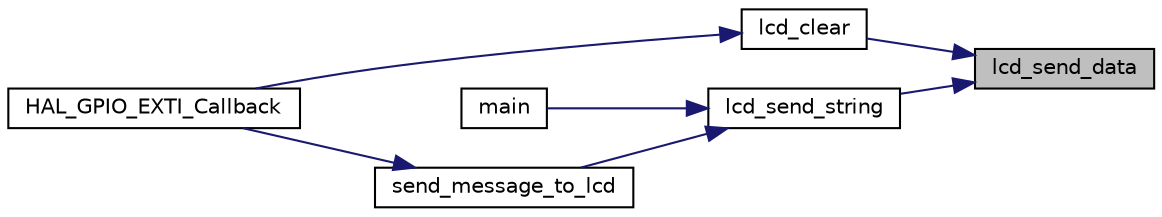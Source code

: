 digraph "lcd_send_data"
{
 // LATEX_PDF_SIZE
  edge [fontname="Helvetica",fontsize="10",labelfontname="Helvetica",labelfontsize="10"];
  node [fontname="Helvetica",fontsize="10",shape=record];
  rankdir="RL";
  Node1 [label="lcd_send_data",height=0.2,width=0.4,color="black", fillcolor="grey75", style="filled", fontcolor="black",tooltip=" "];
  Node1 -> Node2 [dir="back",color="midnightblue",fontsize="10",style="solid",fontname="Helvetica"];
  Node2 [label="lcd_clear",height=0.2,width=0.4,color="black", fillcolor="white", style="filled",URL="$lcd_8c.html#ad235a86241458b1e7b8771688bfdaf9a",tooltip=" "];
  Node2 -> Node3 [dir="back",color="midnightblue",fontsize="10",style="solid",fontname="Helvetica"];
  Node3 [label="HAL_GPIO_EXTI_Callback",height=0.2,width=0.4,color="black", fillcolor="white", style="filled",URL="$main_8c.html#a0cd91fd3a9608559c2a87a8ba6cba55f",tooltip=" "];
  Node1 -> Node4 [dir="back",color="midnightblue",fontsize="10",style="solid",fontname="Helvetica"];
  Node4 [label="lcd_send_string",height=0.2,width=0.4,color="black", fillcolor="white", style="filled",URL="$lcd_8c.html#a234ae1cb5d91fa756d1216e3540222ad",tooltip=" "];
  Node4 -> Node5 [dir="back",color="midnightblue",fontsize="10",style="solid",fontname="Helvetica"];
  Node5 [label="main",height=0.2,width=0.4,color="black", fillcolor="white", style="filled",URL="$main_8c.html#a840291bc02cba5474a4cb46a9b9566fe",tooltip="The application entry point."];
  Node4 -> Node6 [dir="back",color="midnightblue",fontsize="10",style="solid",fontname="Helvetica"];
  Node6 [label="send_message_to_lcd",height=0.2,width=0.4,color="black", fillcolor="white", style="filled",URL="$lcd_8c.html#abbcbad0c2abba6db3110a1f01d13ecd7",tooltip=" "];
  Node6 -> Node3 [dir="back",color="midnightblue",fontsize="10",style="solid",fontname="Helvetica"];
}
